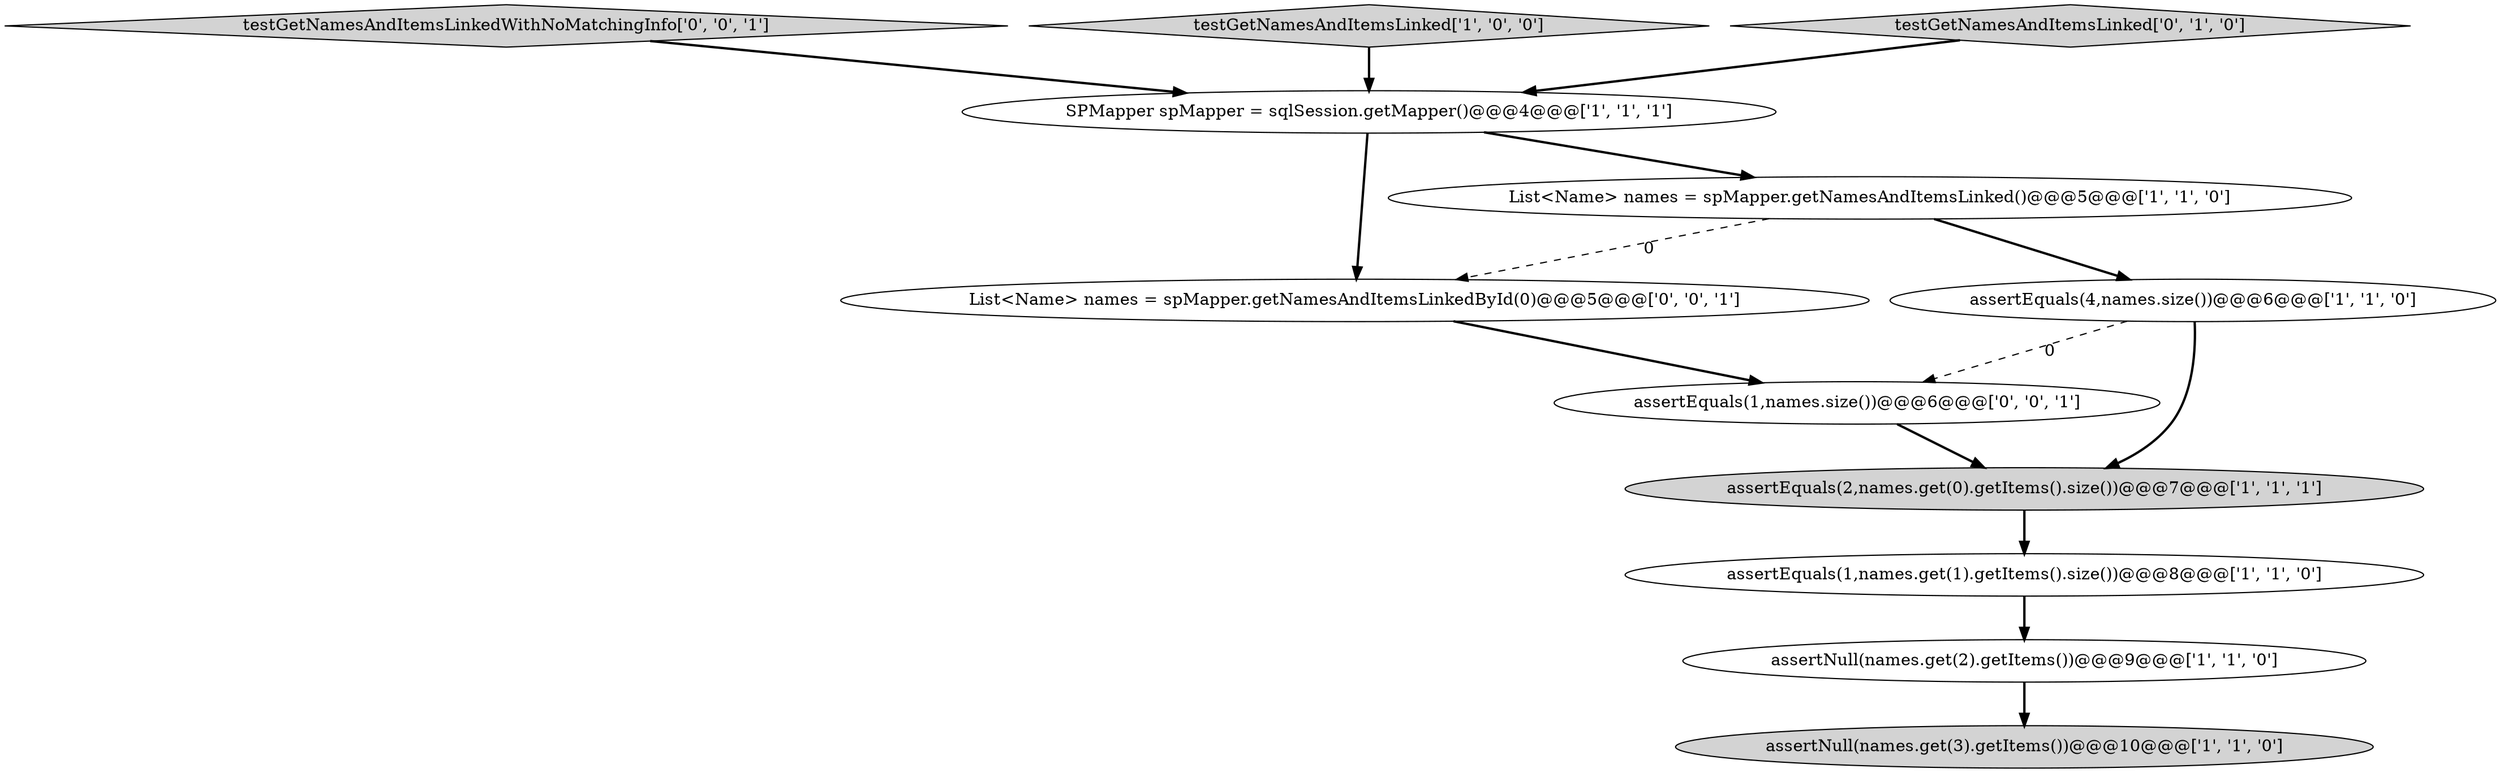 digraph {
5 [style = filled, label = "assertNull(names.get(2).getItems())@@@9@@@['1', '1', '0']", fillcolor = white, shape = ellipse image = "AAA0AAABBB1BBB"];
10 [style = filled, label = "List<Name> names = spMapper.getNamesAndItemsLinkedById(0)@@@5@@@['0', '0', '1']", fillcolor = white, shape = ellipse image = "AAA0AAABBB3BBB"];
11 [style = filled, label = "testGetNamesAndItemsLinkedWithNoMatchingInfo['0', '0', '1']", fillcolor = lightgray, shape = diamond image = "AAA0AAABBB3BBB"];
4 [style = filled, label = "testGetNamesAndItemsLinked['1', '0', '0']", fillcolor = lightgray, shape = diamond image = "AAA0AAABBB1BBB"];
9 [style = filled, label = "assertEquals(1,names.size())@@@6@@@['0', '0', '1']", fillcolor = white, shape = ellipse image = "AAA0AAABBB3BBB"];
8 [style = filled, label = "testGetNamesAndItemsLinked['0', '1', '0']", fillcolor = lightgray, shape = diamond image = "AAA0AAABBB2BBB"];
2 [style = filled, label = "assertEquals(2,names.get(0).getItems().size())@@@7@@@['1', '1', '1']", fillcolor = lightgray, shape = ellipse image = "AAA0AAABBB1BBB"];
7 [style = filled, label = "SPMapper spMapper = sqlSession.getMapper()@@@4@@@['1', '1', '1']", fillcolor = white, shape = ellipse image = "AAA0AAABBB1BBB"];
3 [style = filled, label = "assertEquals(1,names.get(1).getItems().size())@@@8@@@['1', '1', '0']", fillcolor = white, shape = ellipse image = "AAA0AAABBB1BBB"];
6 [style = filled, label = "assertEquals(4,names.size())@@@6@@@['1', '1', '0']", fillcolor = white, shape = ellipse image = "AAA0AAABBB1BBB"];
1 [style = filled, label = "assertNull(names.get(3).getItems())@@@10@@@['1', '1', '0']", fillcolor = lightgray, shape = ellipse image = "AAA0AAABBB1BBB"];
0 [style = filled, label = "List<Name> names = spMapper.getNamesAndItemsLinked()@@@5@@@['1', '1', '0']", fillcolor = white, shape = ellipse image = "AAA0AAABBB1BBB"];
8->7 [style = bold, label=""];
5->1 [style = bold, label=""];
3->5 [style = bold, label=""];
7->0 [style = bold, label=""];
10->9 [style = bold, label=""];
11->7 [style = bold, label=""];
0->10 [style = dashed, label="0"];
0->6 [style = bold, label=""];
7->10 [style = bold, label=""];
9->2 [style = bold, label=""];
4->7 [style = bold, label=""];
2->3 [style = bold, label=""];
6->9 [style = dashed, label="0"];
6->2 [style = bold, label=""];
}
